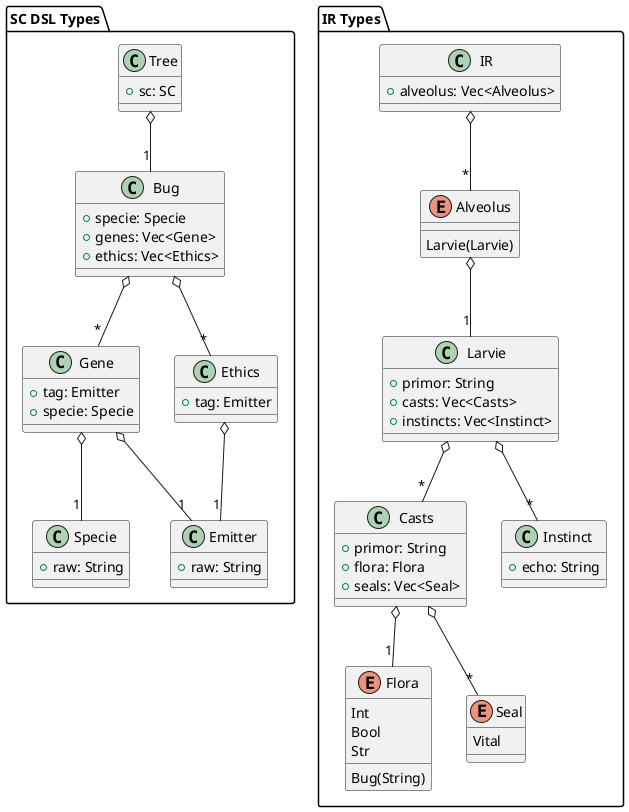 @startuml "SC2IR - Data Model"
skinparam backgroundColor white

package "SC DSL Types" {
  class Tree {
    +sc: SC
  }

  class Bug {
    +specie: Specie
    +genes: Vec<Gene>
    +ethics: Vec<Ethics>
  }

  class Gene {
    +tag: Emitter
    +specie: Specie
  }

  class Ethics {
    +tag: Emitter
  }

  class Specie {
    +raw: String
  }

  class Emitter {
    +raw: String
  }

  Tree o-- "1" Bug
  Bug o-- "*" Gene
  Bug o-- "*" Ethics
  Gene o-- "1" Specie
  Gene o-- "1" Emitter
  Ethics o-- "1" Emitter
}

package "IR Types" {
  class IR {
    +alveolus: Vec<Alveolus>
  }

  enum Alveolus {
    Larvie(Larvie)
  }

  class Larvie {
    +primor: String
    +casts: Vec<Casts>
    +instincts: Vec<Instinct>
  }

  class Casts {
    +primor: String
    +flora: Flora
    +seals: Vec<Seal>
  }

  enum Flora {
    Int
    Bool
    Str
    Bug(String)
  }

  enum Seal {
    Vital
  }

  class Instinct {
    +echo: String
  }

  IR o-- "*" Alveolus
  Alveolus o-- "1" Larvie
  Larvie o-- "*" Casts
  Larvie o-- "*" Instinct
  Casts o-- "1" Flora
  Casts o-- "*" Seal
}

@enduml
